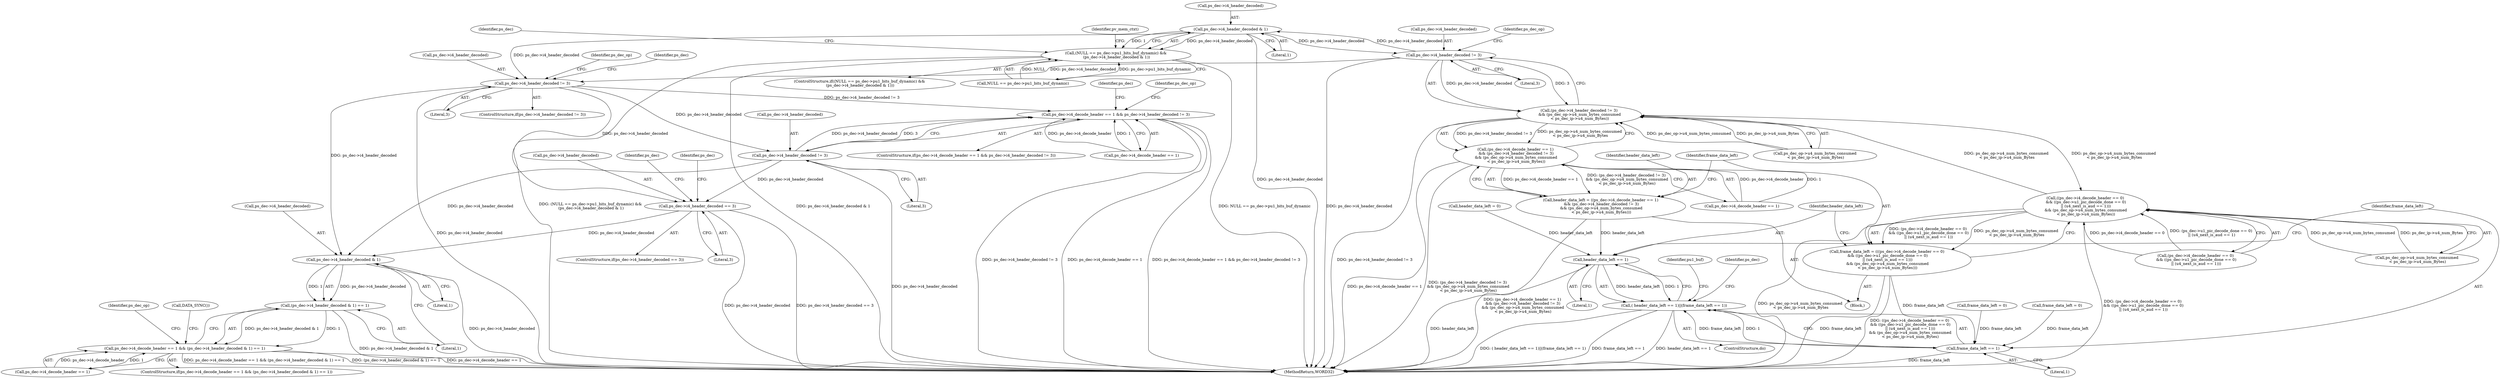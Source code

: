 digraph "0_Android_326fe991a4b7971e8aeaf4ac775491dd8abd85bb@pointer" {
"1001005" [label="(Call,ps_dec->i4_header_decoded & 1)"];
"1001425" [label="(Call,ps_dec->i4_header_decoded != 3)"];
"1001005" [label="(Call,ps_dec->i4_header_decoded & 1)"];
"1000999" [label="(Call,(NULL == ps_dec->pu1_bits_buf_dynamic) &&\n (ps_dec->i4_header_decoded & 1))"];
"1001739" [label="(Call,ps_dec->i4_header_decoded != 3)"];
"1001753" [label="(Call,ps_dec->i4_decode_header == 1 && ps_dec->i4_header_decoded != 3)"];
"1001759" [label="(Call,ps_dec->i4_header_decoded != 3)"];
"1001873" [label="(Call,ps_dec->i4_header_decoded == 3)"];
"1002091" [label="(Call,ps_dec->i4_header_decoded & 1)"];
"1002090" [label="(Call,(ps_dec->i4_header_decoded & 1) == 1)"];
"1002084" [label="(Call,ps_dec->i4_decode_header == 1 && (ps_dec->i4_header_decoded & 1) == 1)"];
"1001424" [label="(Call,(ps_dec->i4_header_decoded != 3)\n && (ps_dec_op->u4_num_bytes_consumed\n < ps_dec_ip->u4_num_Bytes))"];
"1001418" [label="(Call,(ps_dec->i4_decode_header == 1)\n && (ps_dec->i4_header_decoded != 3)\n && (ps_dec_op->u4_num_bytes_consumed\n < ps_dec_ip->u4_num_Bytes))"];
"1001416" [label="(Call,header_data_left = ((ps_dec->i4_decode_header == 1)\n && (ps_dec->i4_header_decoded != 3)\n && (ps_dec_op->u4_num_bytes_consumed\n < ps_dec_ip->u4_num_Bytes)))"];
"1001463" [label="(Call,header_data_left == 1)"];
"1001462" [label="(Call,( header_data_left == 1)||(frame_data_left == 1))"];
"1001439" [label="(Call,((ps_dec->i4_decode_header == 0)\n && ((ps_dec->u1_pic_decode_done == 0)\n || (u4_next_is_aud == 1)))\n && (ps_dec_op->u4_num_bytes_consumed\n < ps_dec_ip->u4_num_Bytes))"];
"1001437" [label="(Call,frame_data_left = (((ps_dec->i4_decode_header == 0)\n && ((ps_dec->u1_pic_decode_done == 0)\n || (u4_next_is_aud == 1)))\n && (ps_dec_op->u4_num_bytes_consumed\n < ps_dec_ip->u4_num_Bytes)))"];
"1001466" [label="(Call,frame_data_left == 1)"];
"1000998" [label="(ControlStructure,if((NULL == ps_dec->pu1_bits_buf_dynamic) &&\n (ps_dec->i4_header_decoded & 1)))"];
"1001753" [label="(Call,ps_dec->i4_decode_header == 1 && ps_dec->i4_header_decoded != 3)"];
"1001752" [label="(ControlStructure,if(ps_dec->i4_decode_header == 1 && ps_dec->i4_header_decoded != 3))"];
"1001467" [label="(Identifier,frame_data_left)"];
"1001009" [label="(Literal,1)"];
"1001894" [label="(Identifier,ps_dec)"];
"1001466" [label="(Call,frame_data_left == 1)"];
"1000200" [label="(Call,frame_data_left = 0)"];
"1001006" [label="(Call,ps_dec->i4_header_decoded)"];
"1001057" [label="(Identifier,ps_dec)"];
"1001877" [label="(Literal,3)"];
"1000999" [label="(Call,(NULL == ps_dec->pu1_bits_buf_dynamic) &&\n (ps_dec->i4_header_decoded & 1))"];
"1001416" [label="(Call,header_data_left = ((ps_dec->i4_decode_header == 1)\n && (ps_dec->i4_header_decoded != 3)\n && (ps_dec_op->u4_num_bytes_consumed\n < ps_dec_ip->u4_num_Bytes)))"];
"1001747" [label="(Identifier,ps_dec_op)"];
"1001881" [label="(Identifier,ps_dec)"];
"1000975" [label="(ControlStructure,do)"];
"1001465" [label="(Literal,1)"];
"1001873" [label="(Call,ps_dec->i4_header_decoded == 3)"];
"1001473" [label="(Identifier,ps_dec)"];
"1001756" [label="(Identifier,ps_dec)"];
"1002090" [label="(Call,(ps_dec->i4_header_decoded & 1) == 1)"];
"1001429" [label="(Literal,3)"];
"1001426" [label="(Call,ps_dec->i4_header_decoded)"];
"1001767" [label="(Identifier,ps_dec_op)"];
"1001774" [label="(Identifier,ps_dec)"];
"1001438" [label="(Identifier,frame_data_left)"];
"1002100" [label="(Identifier,ps_dec_op)"];
"1001418" [label="(Call,(ps_dec->i4_decode_header == 1)\n && (ps_dec->i4_header_decoded != 3)\n && (ps_dec_op->u4_num_bytes_consumed\n < ps_dec_ip->u4_num_Bytes))"];
"1001440" [label="(Call,(ps_dec->i4_decode_header == 0)\n && ((ps_dec->u1_pic_decode_done == 0)\n || (u4_next_is_aud == 1)))"];
"1001439" [label="(Call,((ps_dec->i4_decode_header == 0)\n && ((ps_dec->u1_pic_decode_done == 0)\n || (u4_next_is_aud == 1)))\n && (ps_dec_op->u4_num_bytes_consumed\n < ps_dec_ip->u4_num_Bytes))"];
"1002083" [label="(ControlStructure,if(ps_dec->i4_decode_header == 1 && (ps_dec->i4_header_decoded & 1) == 1))"];
"1001419" [label="(Call,ps_dec->i4_decode_header == 1)"];
"1001740" [label="(Call,ps_dec->i4_header_decoded)"];
"1000976" [label="(Block,)"];
"1002147" [label="(MethodReturn,WORD32)"];
"1001463" [label="(Call,header_data_left == 1)"];
"1001015" [label="(Identifier,pv_mem_ctxt)"];
"1002085" [label="(Call,ps_dec->i4_decode_header == 1)"];
"1002091" [label="(Call,ps_dec->i4_header_decoded & 1)"];
"1002084" [label="(Call,ps_dec->i4_decode_header == 1 && (ps_dec->i4_header_decoded & 1) == 1)"];
"1001743" [label="(Literal,3)"];
"1001760" [label="(Call,ps_dec->i4_header_decoded)"];
"1001872" [label="(ControlStructure,if(ps_dec->i4_header_decoded == 3))"];
"1001455" [label="(Call,ps_dec_op->u4_num_bytes_consumed\n < ps_dec_ip->u4_num_Bytes)"];
"1000196" [label="(Call,header_data_left = 0)"];
"1001754" [label="(Call,ps_dec->i4_decode_header == 1)"];
"1001425" [label="(Call,ps_dec->i4_header_decoded != 3)"];
"1001280" [label="(Call,frame_data_left = 0)"];
"1001430" [label="(Call,ps_dec_op->u4_num_bytes_consumed\n < ps_dec_ip->u4_num_Bytes)"];
"1001468" [label="(Literal,1)"];
"1002095" [label="(Literal,1)"];
"1001759" [label="(Call,ps_dec->i4_header_decoded != 3)"];
"1000979" [label="(Identifier,pu1_buf)"];
"1001464" [label="(Identifier,header_data_left)"];
"1002092" [label="(Call,ps_dec->i4_header_decoded)"];
"1001437" [label="(Call,frame_data_left = (((ps_dec->i4_decode_header == 0)\n && ((ps_dec->u1_pic_decode_done == 0)\n || (u4_next_is_aud == 1)))\n && (ps_dec_op->u4_num_bytes_consumed\n < ps_dec_ip->u4_num_Bytes)))"];
"1001462" [label="(Call,( header_data_left == 1)||(frame_data_left == 1))"];
"1001005" [label="(Call,ps_dec->i4_header_decoded & 1)"];
"1001763" [label="(Literal,3)"];
"1001424" [label="(Call,(ps_dec->i4_header_decoded != 3)\n && (ps_dec_op->u4_num_bytes_consumed\n < ps_dec_ip->u4_num_Bytes))"];
"1001874" [label="(Call,ps_dec->i4_header_decoded)"];
"1001432" [label="(Identifier,ps_dec_op)"];
"1002139" [label="(Call,DATA_SYNC())"];
"1001738" [label="(ControlStructure,if(ps_dec->i4_header_decoded != 3))"];
"1001000" [label="(Call,NULL == ps_dec->pu1_bits_buf_dynamic)"];
"1001417" [label="(Identifier,header_data_left)"];
"1001739" [label="(Call,ps_dec->i4_header_decoded != 3)"];
"1002096" [label="(Literal,1)"];
"1001005" -> "1000999"  [label="AST: "];
"1001005" -> "1001009"  [label="CFG: "];
"1001006" -> "1001005"  [label="AST: "];
"1001009" -> "1001005"  [label="AST: "];
"1000999" -> "1001005"  [label="CFG: "];
"1001005" -> "1002147"  [label="DDG: ps_dec->i4_header_decoded"];
"1001005" -> "1000999"  [label="DDG: ps_dec->i4_header_decoded"];
"1001005" -> "1000999"  [label="DDG: 1"];
"1001425" -> "1001005"  [label="DDG: ps_dec->i4_header_decoded"];
"1001005" -> "1001425"  [label="DDG: ps_dec->i4_header_decoded"];
"1001005" -> "1001739"  [label="DDG: ps_dec->i4_header_decoded"];
"1001425" -> "1001424"  [label="AST: "];
"1001425" -> "1001429"  [label="CFG: "];
"1001426" -> "1001425"  [label="AST: "];
"1001429" -> "1001425"  [label="AST: "];
"1001432" -> "1001425"  [label="CFG: "];
"1001424" -> "1001425"  [label="CFG: "];
"1001425" -> "1002147"  [label="DDG: ps_dec->i4_header_decoded"];
"1001425" -> "1001424"  [label="DDG: ps_dec->i4_header_decoded"];
"1001425" -> "1001424"  [label="DDG: 3"];
"1001425" -> "1001739"  [label="DDG: ps_dec->i4_header_decoded"];
"1000999" -> "1000998"  [label="AST: "];
"1000999" -> "1001000"  [label="CFG: "];
"1001000" -> "1000999"  [label="AST: "];
"1001015" -> "1000999"  [label="CFG: "];
"1001057" -> "1000999"  [label="CFG: "];
"1000999" -> "1002147"  [label="DDG: (NULL == ps_dec->pu1_bits_buf_dynamic) &&\n (ps_dec->i4_header_decoded & 1)"];
"1000999" -> "1002147"  [label="DDG: ps_dec->i4_header_decoded & 1"];
"1000999" -> "1002147"  [label="DDG: NULL == ps_dec->pu1_bits_buf_dynamic"];
"1001000" -> "1000999"  [label="DDG: NULL"];
"1001000" -> "1000999"  [label="DDG: ps_dec->pu1_bits_buf_dynamic"];
"1001739" -> "1001738"  [label="AST: "];
"1001739" -> "1001743"  [label="CFG: "];
"1001740" -> "1001739"  [label="AST: "];
"1001743" -> "1001739"  [label="AST: "];
"1001747" -> "1001739"  [label="CFG: "];
"1001756" -> "1001739"  [label="CFG: "];
"1001739" -> "1002147"  [label="DDG: ps_dec->i4_header_decoded"];
"1001739" -> "1001753"  [label="DDG: ps_dec->i4_header_decoded != 3"];
"1001739" -> "1001759"  [label="DDG: ps_dec->i4_header_decoded"];
"1001739" -> "1001873"  [label="DDG: ps_dec->i4_header_decoded"];
"1001739" -> "1002091"  [label="DDG: ps_dec->i4_header_decoded"];
"1001753" -> "1001752"  [label="AST: "];
"1001753" -> "1001754"  [label="CFG: "];
"1001753" -> "1001759"  [label="CFG: "];
"1001754" -> "1001753"  [label="AST: "];
"1001759" -> "1001753"  [label="AST: "];
"1001767" -> "1001753"  [label="CFG: "];
"1001774" -> "1001753"  [label="CFG: "];
"1001753" -> "1002147"  [label="DDG: ps_dec->i4_header_decoded != 3"];
"1001753" -> "1002147"  [label="DDG: ps_dec->i4_decode_header == 1"];
"1001753" -> "1002147"  [label="DDG: ps_dec->i4_decode_header == 1 && ps_dec->i4_header_decoded != 3"];
"1001754" -> "1001753"  [label="DDG: ps_dec->i4_decode_header"];
"1001754" -> "1001753"  [label="DDG: 1"];
"1001759" -> "1001753"  [label="DDG: ps_dec->i4_header_decoded"];
"1001759" -> "1001753"  [label="DDG: 3"];
"1001759" -> "1001763"  [label="CFG: "];
"1001760" -> "1001759"  [label="AST: "];
"1001763" -> "1001759"  [label="AST: "];
"1001759" -> "1002147"  [label="DDG: ps_dec->i4_header_decoded"];
"1001759" -> "1001873"  [label="DDG: ps_dec->i4_header_decoded"];
"1001759" -> "1002091"  [label="DDG: ps_dec->i4_header_decoded"];
"1001873" -> "1001872"  [label="AST: "];
"1001873" -> "1001877"  [label="CFG: "];
"1001874" -> "1001873"  [label="AST: "];
"1001877" -> "1001873"  [label="AST: "];
"1001881" -> "1001873"  [label="CFG: "];
"1001894" -> "1001873"  [label="CFG: "];
"1001873" -> "1002147"  [label="DDG: ps_dec->i4_header_decoded == 3"];
"1001873" -> "1002147"  [label="DDG: ps_dec->i4_header_decoded"];
"1001873" -> "1002091"  [label="DDG: ps_dec->i4_header_decoded"];
"1002091" -> "1002090"  [label="AST: "];
"1002091" -> "1002095"  [label="CFG: "];
"1002092" -> "1002091"  [label="AST: "];
"1002095" -> "1002091"  [label="AST: "];
"1002096" -> "1002091"  [label="CFG: "];
"1002091" -> "1002147"  [label="DDG: ps_dec->i4_header_decoded"];
"1002091" -> "1002090"  [label="DDG: ps_dec->i4_header_decoded"];
"1002091" -> "1002090"  [label="DDG: 1"];
"1002090" -> "1002084"  [label="AST: "];
"1002090" -> "1002096"  [label="CFG: "];
"1002096" -> "1002090"  [label="AST: "];
"1002084" -> "1002090"  [label="CFG: "];
"1002090" -> "1002147"  [label="DDG: ps_dec->i4_header_decoded & 1"];
"1002090" -> "1002084"  [label="DDG: ps_dec->i4_header_decoded & 1"];
"1002090" -> "1002084"  [label="DDG: 1"];
"1002084" -> "1002083"  [label="AST: "];
"1002084" -> "1002085"  [label="CFG: "];
"1002085" -> "1002084"  [label="AST: "];
"1002100" -> "1002084"  [label="CFG: "];
"1002139" -> "1002084"  [label="CFG: "];
"1002084" -> "1002147"  [label="DDG: (ps_dec->i4_header_decoded & 1) == 1"];
"1002084" -> "1002147"  [label="DDG: ps_dec->i4_decode_header == 1"];
"1002084" -> "1002147"  [label="DDG: ps_dec->i4_decode_header == 1 && (ps_dec->i4_header_decoded & 1) == 1"];
"1002085" -> "1002084"  [label="DDG: ps_dec->i4_decode_header"];
"1002085" -> "1002084"  [label="DDG: 1"];
"1001424" -> "1001418"  [label="AST: "];
"1001424" -> "1001430"  [label="CFG: "];
"1001430" -> "1001424"  [label="AST: "];
"1001418" -> "1001424"  [label="CFG: "];
"1001424" -> "1002147"  [label="DDG: ps_dec->i4_header_decoded != 3"];
"1001424" -> "1001418"  [label="DDG: ps_dec->i4_header_decoded != 3"];
"1001424" -> "1001418"  [label="DDG: ps_dec_op->u4_num_bytes_consumed\n < ps_dec_ip->u4_num_Bytes"];
"1001430" -> "1001424"  [label="DDG: ps_dec_op->u4_num_bytes_consumed"];
"1001430" -> "1001424"  [label="DDG: ps_dec_ip->u4_num_Bytes"];
"1001439" -> "1001424"  [label="DDG: ps_dec_op->u4_num_bytes_consumed\n < ps_dec_ip->u4_num_Bytes"];
"1001424" -> "1001439"  [label="DDG: ps_dec_op->u4_num_bytes_consumed\n < ps_dec_ip->u4_num_Bytes"];
"1001418" -> "1001416"  [label="AST: "];
"1001418" -> "1001419"  [label="CFG: "];
"1001419" -> "1001418"  [label="AST: "];
"1001416" -> "1001418"  [label="CFG: "];
"1001418" -> "1002147"  [label="DDG: ps_dec->i4_decode_header == 1"];
"1001418" -> "1002147"  [label="DDG: (ps_dec->i4_header_decoded != 3)\n && (ps_dec_op->u4_num_bytes_consumed\n < ps_dec_ip->u4_num_Bytes)"];
"1001418" -> "1001416"  [label="DDG: ps_dec->i4_decode_header == 1"];
"1001418" -> "1001416"  [label="DDG: (ps_dec->i4_header_decoded != 3)\n && (ps_dec_op->u4_num_bytes_consumed\n < ps_dec_ip->u4_num_Bytes)"];
"1001419" -> "1001418"  [label="DDG: ps_dec->i4_decode_header"];
"1001419" -> "1001418"  [label="DDG: 1"];
"1001416" -> "1000976"  [label="AST: "];
"1001417" -> "1001416"  [label="AST: "];
"1001438" -> "1001416"  [label="CFG: "];
"1001416" -> "1002147"  [label="DDG: (ps_dec->i4_decode_header == 1)\n && (ps_dec->i4_header_decoded != 3)\n && (ps_dec_op->u4_num_bytes_consumed\n < ps_dec_ip->u4_num_Bytes)"];
"1001416" -> "1001463"  [label="DDG: header_data_left"];
"1001463" -> "1001462"  [label="AST: "];
"1001463" -> "1001465"  [label="CFG: "];
"1001464" -> "1001463"  [label="AST: "];
"1001465" -> "1001463"  [label="AST: "];
"1001467" -> "1001463"  [label="CFG: "];
"1001462" -> "1001463"  [label="CFG: "];
"1001463" -> "1002147"  [label="DDG: header_data_left"];
"1001463" -> "1001462"  [label="DDG: header_data_left"];
"1001463" -> "1001462"  [label="DDG: 1"];
"1000196" -> "1001463"  [label="DDG: header_data_left"];
"1001462" -> "1000975"  [label="AST: "];
"1001462" -> "1001466"  [label="CFG: "];
"1001466" -> "1001462"  [label="AST: "];
"1000979" -> "1001462"  [label="CFG: "];
"1001473" -> "1001462"  [label="CFG: "];
"1001462" -> "1002147"  [label="DDG: header_data_left == 1"];
"1001462" -> "1002147"  [label="DDG: ( header_data_left == 1)||(frame_data_left == 1)"];
"1001462" -> "1002147"  [label="DDG: frame_data_left == 1"];
"1001466" -> "1001462"  [label="DDG: frame_data_left"];
"1001466" -> "1001462"  [label="DDG: 1"];
"1001439" -> "1001437"  [label="AST: "];
"1001439" -> "1001440"  [label="CFG: "];
"1001439" -> "1001455"  [label="CFG: "];
"1001440" -> "1001439"  [label="AST: "];
"1001455" -> "1001439"  [label="AST: "];
"1001437" -> "1001439"  [label="CFG: "];
"1001439" -> "1002147"  [label="DDG: (ps_dec->i4_decode_header == 0)\n && ((ps_dec->u1_pic_decode_done == 0)\n || (u4_next_is_aud == 1))"];
"1001439" -> "1002147"  [label="DDG: ps_dec_op->u4_num_bytes_consumed\n < ps_dec_ip->u4_num_Bytes"];
"1001439" -> "1001437"  [label="DDG: (ps_dec->i4_decode_header == 0)\n && ((ps_dec->u1_pic_decode_done == 0)\n || (u4_next_is_aud == 1))"];
"1001439" -> "1001437"  [label="DDG: ps_dec_op->u4_num_bytes_consumed\n < ps_dec_ip->u4_num_Bytes"];
"1001440" -> "1001439"  [label="DDG: ps_dec->i4_decode_header == 0"];
"1001440" -> "1001439"  [label="DDG: (ps_dec->u1_pic_decode_done == 0)\n || (u4_next_is_aud == 1)"];
"1001455" -> "1001439"  [label="DDG: ps_dec_op->u4_num_bytes_consumed"];
"1001455" -> "1001439"  [label="DDG: ps_dec_ip->u4_num_Bytes"];
"1001437" -> "1000976"  [label="AST: "];
"1001438" -> "1001437"  [label="AST: "];
"1001464" -> "1001437"  [label="CFG: "];
"1001437" -> "1002147"  [label="DDG: ((ps_dec->i4_decode_header == 0)\n && ((ps_dec->u1_pic_decode_done == 0)\n || (u4_next_is_aud == 1)))\n && (ps_dec_op->u4_num_bytes_consumed\n < ps_dec_ip->u4_num_Bytes)"];
"1001437" -> "1002147"  [label="DDG: frame_data_left"];
"1001437" -> "1001466"  [label="DDG: frame_data_left"];
"1001466" -> "1001468"  [label="CFG: "];
"1001467" -> "1001466"  [label="AST: "];
"1001468" -> "1001466"  [label="AST: "];
"1001466" -> "1002147"  [label="DDG: frame_data_left"];
"1000200" -> "1001466"  [label="DDG: frame_data_left"];
"1001280" -> "1001466"  [label="DDG: frame_data_left"];
}
